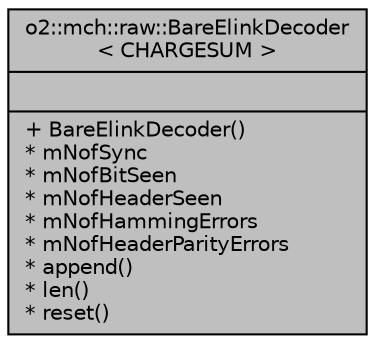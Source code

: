 digraph "o2::mch::raw::BareElinkDecoder&lt; CHARGESUM &gt;"
{
 // INTERACTIVE_SVG=YES
  bgcolor="transparent";
  edge [fontname="Helvetica",fontsize="10",labelfontname="Helvetica",labelfontsize="10"];
  node [fontname="Helvetica",fontsize="10",shape=record];
  Node1 [label="{o2::mch::raw::BareElinkDecoder\l\< CHARGESUM \>\n||+ BareElinkDecoder()\l* mNofSync\l* mNofBitSeen\l* mNofHeaderSeen\l* mNofHammingErrors\l* mNofHeaderParityErrors\l* append()\l* len()\l* reset()\l}",height=0.2,width=0.4,color="black", fillcolor="grey75", style="filled", fontcolor="black"];
}
